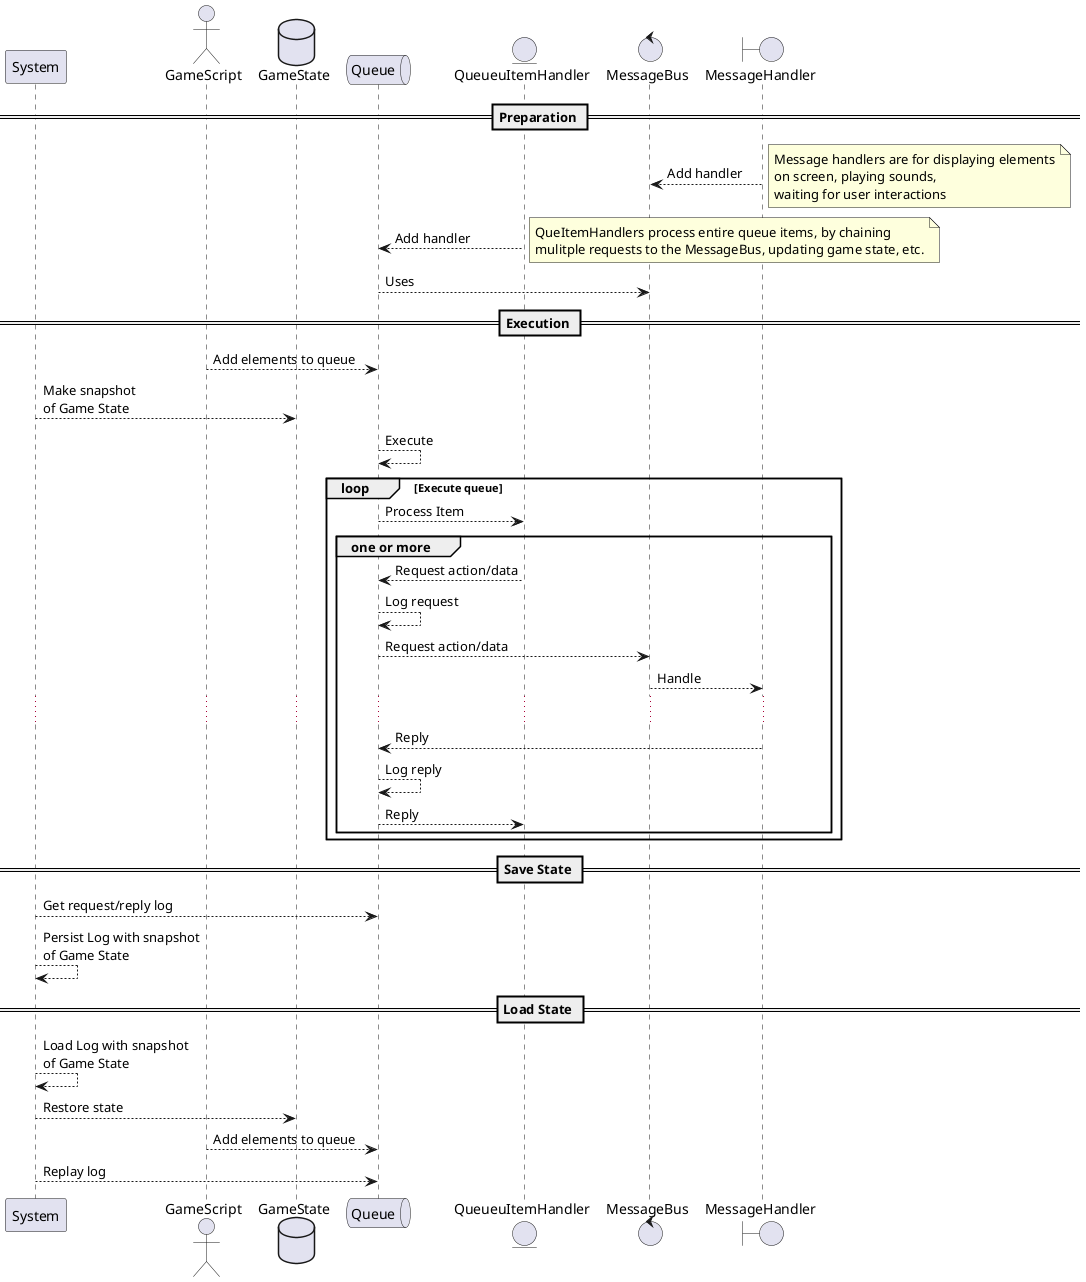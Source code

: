 @startuml Script Processing
actor GameScript order 1
queue Queue order 2
entity QueueuItemHandler as QH order 3 
control MessageBus as Bus order 4 
boundary MessageHandler as MH order 5 
database GameState order 1 

== Preparation ==

MH --> Bus: Add handler
note right: Message handlers are for displaying elements\non screen, playing sounds,\nwaiting for user interactions
QH --> Queue: Add handler
note right: QueItemHandlers process entire queue items, by chaining\nmulitple requests to the MessageBus, updating game state, etc.
Bus <-- Queue: Uses

== Execution ==

GameScript --> Queue: Add elements to queue

System --> GameState: Make snapshot\nof Game State

Queue --> Queue: Execute

loop Execute queue

    Queue --> QH: Process Item
    group one or more
        QH --> Queue: Request action/data
        Queue --> Queue: Log request
        Queue --> Bus: Request action/data
        Bus --> MH: Handle
        ...
        Queue <-- MH: Reply
        Queue --> Queue: Log reply
        Queue --> QH: Reply
    end
end

== Save State ==

System --> Queue: Get request/reply log
System --> System: Persist Log with snapshot\nof Game State

== Load State ==

System --> System: Load Log with snapshot\nof Game State
System --> GameState: Restore state
GameScript --> Queue: Add elements to queue
System --> Queue: Replay log



@enduml